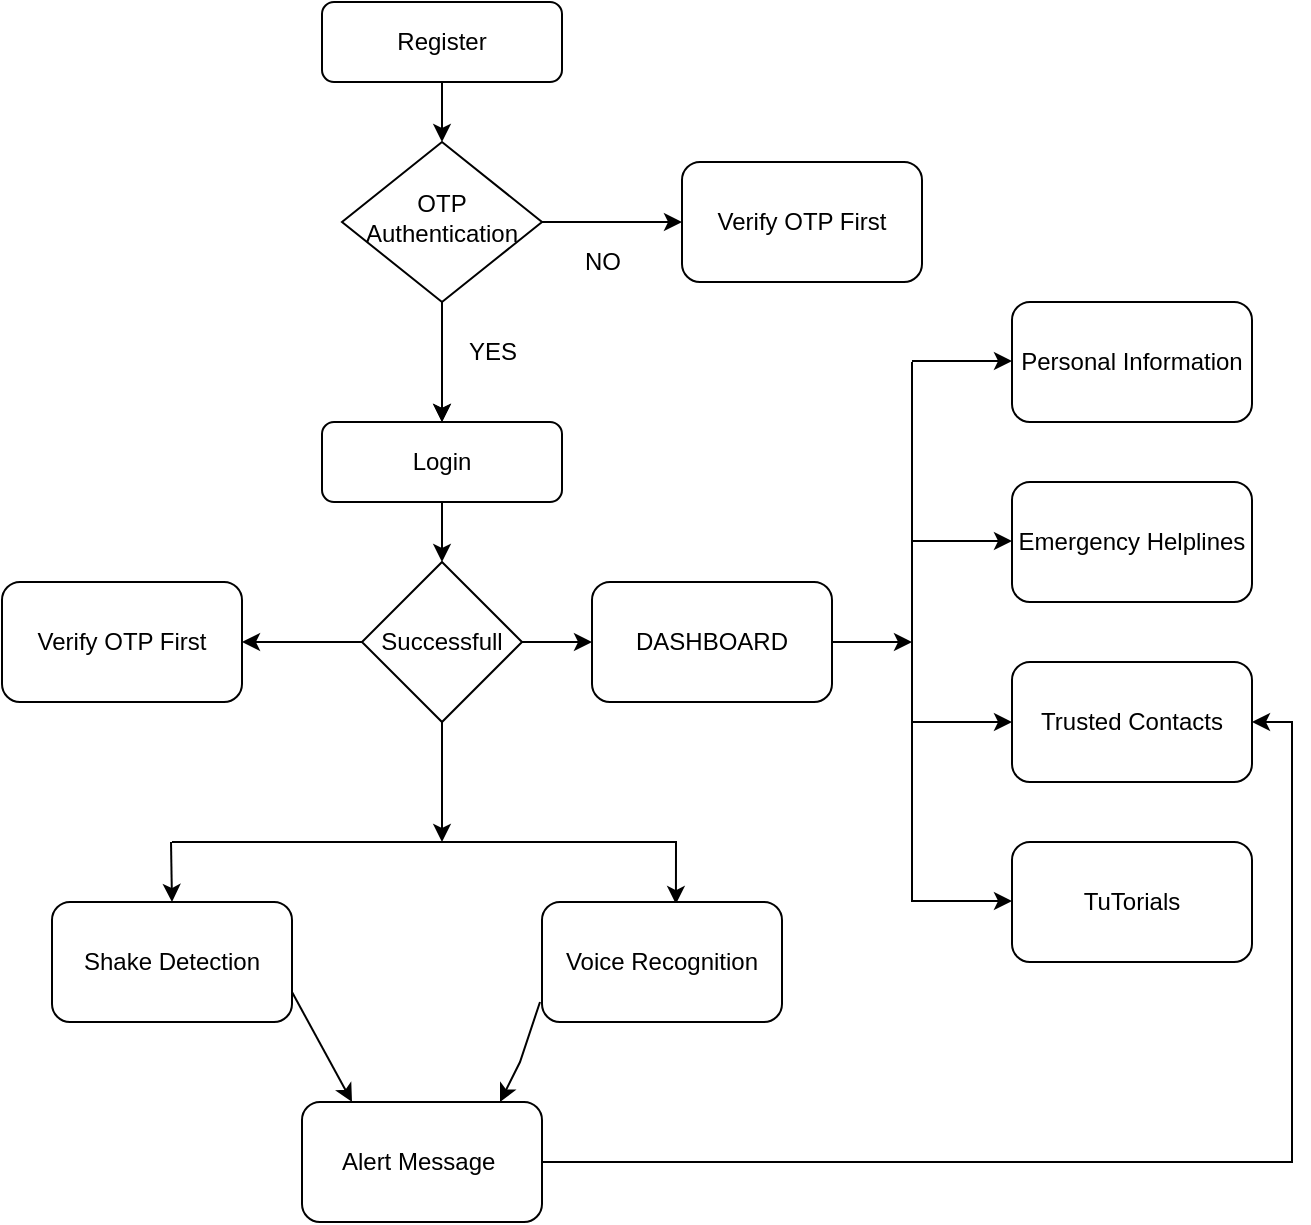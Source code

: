 <mxfile version="20.3.7" type="device"><diagram id="C5RBs43oDa-KdzZeNtuy" name="Page-1"><mxGraphModel dx="868" dy="1619" grid="1" gridSize="10" guides="1" tooltips="1" connect="1" arrows="1" fold="1" page="1" pageScale="1" pageWidth="827" pageHeight="1169" math="0" shadow="0"><root><mxCell id="WIyWlLk6GJQsqaUBKTNV-0"/><mxCell id="WIyWlLk6GJQsqaUBKTNV-1" parent="WIyWlLk6GJQsqaUBKTNV-0"/><mxCell id="k88noLfb9bg-4NSrnPVT-1" style="edgeStyle=orthogonalEdgeStyle;rounded=0;orthogonalLoop=1;jettySize=auto;html=1;exitX=0.5;exitY=1;exitDx=0;exitDy=0;entryX=0.5;entryY=0;entryDx=0;entryDy=0;" edge="1" parent="WIyWlLk6GJQsqaUBKTNV-1" source="WIyWlLk6GJQsqaUBKTNV-3" target="k88noLfb9bg-4NSrnPVT-0"><mxGeometry relative="1" as="geometry"/></mxCell><mxCell id="WIyWlLk6GJQsqaUBKTNV-3" value="Register" style="rounded=1;whiteSpace=wrap;html=1;fontSize=12;glass=0;strokeWidth=1;shadow=0;" parent="WIyWlLk6GJQsqaUBKTNV-1" vertex="1"><mxGeometry x="325" y="-90" width="120" height="40" as="geometry"/></mxCell><mxCell id="k88noLfb9bg-4NSrnPVT-4" style="edgeStyle=orthogonalEdgeStyle;rounded=0;orthogonalLoop=1;jettySize=auto;html=1;exitX=1;exitY=0.5;exitDx=0;exitDy=0;entryX=0;entryY=0.5;entryDx=0;entryDy=0;" edge="1" parent="WIyWlLk6GJQsqaUBKTNV-1" source="k88noLfb9bg-4NSrnPVT-0" target="k88noLfb9bg-4NSrnPVT-2"><mxGeometry relative="1" as="geometry"/></mxCell><mxCell id="k88noLfb9bg-4NSrnPVT-6" style="edgeStyle=orthogonalEdgeStyle;rounded=0;orthogonalLoop=1;jettySize=auto;html=1;exitX=0.5;exitY=1;exitDx=0;exitDy=0;" edge="1" parent="WIyWlLk6GJQsqaUBKTNV-1" source="k88noLfb9bg-4NSrnPVT-0"><mxGeometry relative="1" as="geometry"><mxPoint x="385" y="120" as="targetPoint"/></mxGeometry></mxCell><mxCell id="k88noLfb9bg-4NSrnPVT-11" value="" style="edgeStyle=orthogonalEdgeStyle;rounded=0;orthogonalLoop=1;jettySize=auto;html=1;" edge="1" parent="WIyWlLk6GJQsqaUBKTNV-1" source="k88noLfb9bg-4NSrnPVT-0"><mxGeometry relative="1" as="geometry"><mxPoint x="385" y="120" as="targetPoint"/></mxGeometry></mxCell><mxCell id="k88noLfb9bg-4NSrnPVT-0" value="OTP Authentication" style="rhombus;whiteSpace=wrap;html=1;shadow=0;fontFamily=Helvetica;fontSize=12;align=center;strokeWidth=1;spacing=6;spacingTop=-4;" vertex="1" parent="WIyWlLk6GJQsqaUBKTNV-1"><mxGeometry x="335" y="-20" width="100" height="80" as="geometry"/></mxCell><mxCell id="k88noLfb9bg-4NSrnPVT-2" value="Verify OTP First" style="rounded=1;whiteSpace=wrap;html=1;" vertex="1" parent="WIyWlLk6GJQsqaUBKTNV-1"><mxGeometry x="505" y="-10" width="120" height="60" as="geometry"/></mxCell><mxCell id="k88noLfb9bg-4NSrnPVT-35" style="edgeStyle=orthogonalEdgeStyle;rounded=0;orthogonalLoop=1;jettySize=auto;html=1;exitX=1;exitY=0.5;exitDx=0;exitDy=0;" edge="1" parent="WIyWlLk6GJQsqaUBKTNV-1" source="k88noLfb9bg-4NSrnPVT-3"><mxGeometry relative="1" as="geometry"><mxPoint x="620" y="230" as="targetPoint"/></mxGeometry></mxCell><mxCell id="k88noLfb9bg-4NSrnPVT-3" value="DASHBOARD" style="rounded=1;whiteSpace=wrap;html=1;" vertex="1" parent="WIyWlLk6GJQsqaUBKTNV-1"><mxGeometry x="460" y="200" width="120" height="60" as="geometry"/></mxCell><mxCell id="k88noLfb9bg-4NSrnPVT-5" value="NO" style="text;html=1;align=center;verticalAlign=middle;resizable=0;points=[];autosize=1;strokeColor=none;fillColor=none;" vertex="1" parent="WIyWlLk6GJQsqaUBKTNV-1"><mxGeometry x="445" y="25" width="40" height="30" as="geometry"/></mxCell><mxCell id="k88noLfb9bg-4NSrnPVT-7" value="TuTorials" style="rounded=1;whiteSpace=wrap;html=1;" vertex="1" parent="WIyWlLk6GJQsqaUBKTNV-1"><mxGeometry x="670" y="330" width="120" height="60" as="geometry"/></mxCell><mxCell id="k88noLfb9bg-4NSrnPVT-8" value="Personal Information" style="rounded=1;whiteSpace=wrap;html=1;" vertex="1" parent="WIyWlLk6GJQsqaUBKTNV-1"><mxGeometry x="670" y="60" width="120" height="60" as="geometry"/></mxCell><mxCell id="k88noLfb9bg-4NSrnPVT-9" value="Emergency Helplines" style="rounded=1;whiteSpace=wrap;html=1;" vertex="1" parent="WIyWlLk6GJQsqaUBKTNV-1"><mxGeometry x="670" y="150" width="120" height="60" as="geometry"/></mxCell><mxCell id="k88noLfb9bg-4NSrnPVT-10" value="Trusted Contacts" style="rounded=1;whiteSpace=wrap;html=1;" vertex="1" parent="WIyWlLk6GJQsqaUBKTNV-1"><mxGeometry x="670" y="240" width="120" height="60" as="geometry"/></mxCell><mxCell id="k88noLfb9bg-4NSrnPVT-12" value="YES" style="text;html=1;align=center;verticalAlign=middle;resizable=0;points=[];autosize=1;strokeColor=none;fillColor=none;" vertex="1" parent="WIyWlLk6GJQsqaUBKTNV-1"><mxGeometry x="385" y="70" width="50" height="30" as="geometry"/></mxCell><mxCell id="k88noLfb9bg-4NSrnPVT-14" value="" style="edgeStyle=orthogonalEdgeStyle;rounded=0;orthogonalLoop=1;jettySize=auto;html=1;entryX=0.558;entryY=0.017;entryDx=0;entryDy=0;entryPerimeter=0;" edge="1" parent="WIyWlLk6GJQsqaUBKTNV-1" target="k88noLfb9bg-4NSrnPVT-42"><mxGeometry relative="1" as="geometry"><mxPoint x="500" y="330" as="sourcePoint"/><mxPoint x="500" y="400" as="targetPoint"/></mxGeometry></mxCell><mxCell id="k88noLfb9bg-4NSrnPVT-19" value="" style="edgeStyle=orthogonalEdgeStyle;rounded=0;orthogonalLoop=1;jettySize=auto;html=1;exitX=0.5;exitY=1;exitDx=0;exitDy=0;entryX=0.5;entryY=0;entryDx=0;entryDy=0;" edge="1" parent="WIyWlLk6GJQsqaUBKTNV-1" target="k88noLfb9bg-4NSrnPVT-41"><mxGeometry relative="1" as="geometry"><mxPoint x="249.5" y="330" as="sourcePoint"/><mxPoint x="249.5" y="370" as="targetPoint"/></mxGeometry></mxCell><mxCell id="k88noLfb9bg-4NSrnPVT-22" value="Login" style="rounded=1;whiteSpace=wrap;html=1;fontSize=12;glass=0;strokeWidth=1;shadow=0;" vertex="1" parent="WIyWlLk6GJQsqaUBKTNV-1"><mxGeometry x="325" y="120" width="120" height="40" as="geometry"/></mxCell><mxCell id="k88noLfb9bg-4NSrnPVT-26" style="edgeStyle=orthogonalEdgeStyle;rounded=0;orthogonalLoop=1;jettySize=auto;html=1;exitX=0;exitY=0.5;exitDx=0;exitDy=0;entryX=1;entryY=0.5;entryDx=0;entryDy=0;" edge="1" parent="WIyWlLk6GJQsqaUBKTNV-1" source="k88noLfb9bg-4NSrnPVT-23" target="k88noLfb9bg-4NSrnPVT-25"><mxGeometry relative="1" as="geometry"/></mxCell><mxCell id="k88noLfb9bg-4NSrnPVT-33" style="edgeStyle=orthogonalEdgeStyle;rounded=0;orthogonalLoop=1;jettySize=auto;html=1;exitX=1;exitY=0.5;exitDx=0;exitDy=0;entryX=0;entryY=0.5;entryDx=0;entryDy=0;" edge="1" parent="WIyWlLk6GJQsqaUBKTNV-1" source="k88noLfb9bg-4NSrnPVT-23" target="k88noLfb9bg-4NSrnPVT-3"><mxGeometry relative="1" as="geometry"/></mxCell><mxCell id="k88noLfb9bg-4NSrnPVT-23" value="Successfull" style="rhombus;whiteSpace=wrap;html=1;" vertex="1" parent="WIyWlLk6GJQsqaUBKTNV-1"><mxGeometry x="345" y="190" width="80" height="80" as="geometry"/></mxCell><mxCell id="k88noLfb9bg-4NSrnPVT-24" value="" style="edgeStyle=orthogonalEdgeStyle;rounded=0;orthogonalLoop=1;jettySize=auto;html=1;exitX=0.5;exitY=1;exitDx=0;exitDy=0;" edge="1" parent="WIyWlLk6GJQsqaUBKTNV-1" source="k88noLfb9bg-4NSrnPVT-22"><mxGeometry relative="1" as="geometry"><mxPoint x="620" y="280" as="sourcePoint"/><mxPoint x="385" y="190" as="targetPoint"/><Array as="points"><mxPoint x="385" y="190"/><mxPoint x="385" y="190"/></Array></mxGeometry></mxCell><mxCell id="k88noLfb9bg-4NSrnPVT-25" value="Verify OTP First" style="rounded=1;whiteSpace=wrap;html=1;" vertex="1" parent="WIyWlLk6GJQsqaUBKTNV-1"><mxGeometry x="165" y="200" width="120" height="60" as="geometry"/></mxCell><mxCell id="k88noLfb9bg-4NSrnPVT-32" value="" style="edgeStyle=orthogonalEdgeStyle;rounded=0;orthogonalLoop=1;jettySize=auto;html=1;" edge="1" parent="WIyWlLk6GJQsqaUBKTNV-1"><mxGeometry relative="1" as="geometry"><mxPoint x="385" y="270" as="sourcePoint"/><mxPoint x="385" y="330" as="targetPoint"/></mxGeometry></mxCell><mxCell id="k88noLfb9bg-4NSrnPVT-34" value="" style="endArrow=none;html=1;rounded=0;" edge="1" parent="WIyWlLk6GJQsqaUBKTNV-1"><mxGeometry width="50" height="50" relative="1" as="geometry"><mxPoint x="620" y="360" as="sourcePoint"/><mxPoint x="620" y="90" as="targetPoint"/></mxGeometry></mxCell><mxCell id="k88noLfb9bg-4NSrnPVT-37" value="" style="endArrow=classic;html=1;rounded=0;" edge="1" parent="WIyWlLk6GJQsqaUBKTNV-1"><mxGeometry width="50" height="50" relative="1" as="geometry"><mxPoint x="620" y="359.5" as="sourcePoint"/><mxPoint x="670" y="359.5" as="targetPoint"/></mxGeometry></mxCell><mxCell id="k88noLfb9bg-4NSrnPVT-38" value="" style="endArrow=classic;html=1;rounded=0;" edge="1" parent="WIyWlLk6GJQsqaUBKTNV-1"><mxGeometry width="50" height="50" relative="1" as="geometry"><mxPoint x="620" y="270" as="sourcePoint"/><mxPoint x="670" y="270" as="targetPoint"/></mxGeometry></mxCell><mxCell id="k88noLfb9bg-4NSrnPVT-39" value="" style="endArrow=classic;html=1;rounded=0;" edge="1" parent="WIyWlLk6GJQsqaUBKTNV-1"><mxGeometry width="50" height="50" relative="1" as="geometry"><mxPoint x="620" y="179.5" as="sourcePoint"/><mxPoint x="670" y="179.5" as="targetPoint"/></mxGeometry></mxCell><mxCell id="k88noLfb9bg-4NSrnPVT-40" value="" style="endArrow=classic;html=1;rounded=0;" edge="1" parent="WIyWlLk6GJQsqaUBKTNV-1"><mxGeometry width="50" height="50" relative="1" as="geometry"><mxPoint x="620" y="89.5" as="sourcePoint"/><mxPoint x="670" y="89.5" as="targetPoint"/></mxGeometry></mxCell><mxCell id="k88noLfb9bg-4NSrnPVT-41" value="Shake Detection" style="rounded=1;whiteSpace=wrap;html=1;" vertex="1" parent="WIyWlLk6GJQsqaUBKTNV-1"><mxGeometry x="190" y="360" width="120" height="60" as="geometry"/></mxCell><mxCell id="k88noLfb9bg-4NSrnPVT-42" value="Voice Recognition" style="rounded=1;whiteSpace=wrap;html=1;" vertex="1" parent="WIyWlLk6GJQsqaUBKTNV-1"><mxGeometry x="435" y="360" width="120" height="60" as="geometry"/></mxCell><mxCell id="k88noLfb9bg-4NSrnPVT-43" value="" style="endArrow=none;html=1;rounded=0;" edge="1" parent="WIyWlLk6GJQsqaUBKTNV-1"><mxGeometry width="50" height="50" relative="1" as="geometry"><mxPoint x="250" y="330" as="sourcePoint"/><mxPoint x="500" y="330" as="targetPoint"/></mxGeometry></mxCell><mxCell id="k88noLfb9bg-4NSrnPVT-47" style="edgeStyle=orthogonalEdgeStyle;rounded=0;orthogonalLoop=1;jettySize=auto;html=1;exitX=1;exitY=0.5;exitDx=0;exitDy=0;entryX=1;entryY=0.5;entryDx=0;entryDy=0;" edge="1" parent="WIyWlLk6GJQsqaUBKTNV-1" source="k88noLfb9bg-4NSrnPVT-44" target="k88noLfb9bg-4NSrnPVT-10"><mxGeometry relative="1" as="geometry"/></mxCell><mxCell id="k88noLfb9bg-4NSrnPVT-44" value="Alert Message&amp;nbsp;" style="rounded=1;whiteSpace=wrap;html=1;" vertex="1" parent="WIyWlLk6GJQsqaUBKTNV-1"><mxGeometry x="315" y="460" width="120" height="60" as="geometry"/></mxCell><mxCell id="k88noLfb9bg-4NSrnPVT-45" value="" style="endArrow=classic;html=1;rounded=0;exitX=1;exitY=0.75;exitDx=0;exitDy=0;" edge="1" parent="WIyWlLk6GJQsqaUBKTNV-1" source="k88noLfb9bg-4NSrnPVT-41"><mxGeometry width="50" height="50" relative="1" as="geometry"><mxPoint x="295" y="560" as="sourcePoint"/><mxPoint x="340" y="460" as="targetPoint"/></mxGeometry></mxCell><mxCell id="k88noLfb9bg-4NSrnPVT-46" value="" style="endArrow=classic;html=1;rounded=0;" edge="1" parent="WIyWlLk6GJQsqaUBKTNV-1"><mxGeometry width="50" height="50" relative="1" as="geometry"><mxPoint x="434" y="410" as="sourcePoint"/><mxPoint x="414" y="460" as="targetPoint"/><Array as="points"><mxPoint x="424" y="440"/></Array></mxGeometry></mxCell></root></mxGraphModel></diagram></mxfile>